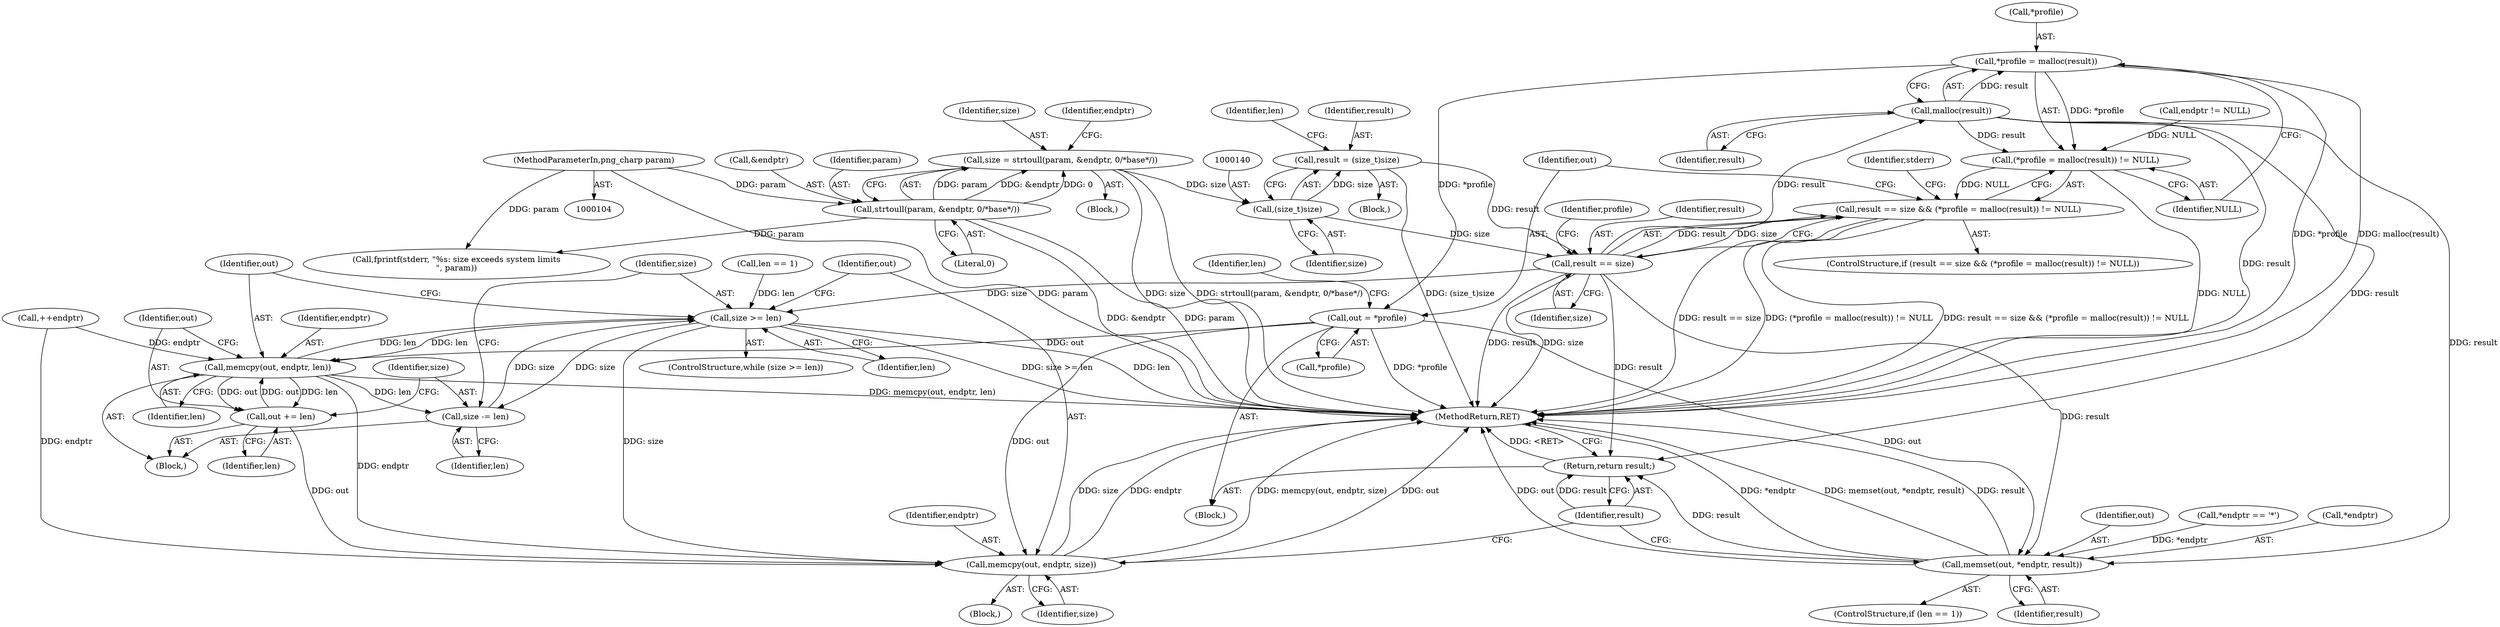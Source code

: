 digraph "0_Android_9d4853418ab2f754c2b63e091c29c5529b8b86ca_17@API" {
"1000155" [label="(Call,*profile = malloc(result))"];
"1000158" [label="(Call,malloc(result))"];
"1000151" [label="(Call,result == size)"];
"1000137" [label="(Call,result = (size_t)size)"];
"1000139" [label="(Call,(size_t)size)"];
"1000113" [label="(Call,size = strtoull(param, &endptr, 0/*base*/))"];
"1000115" [label="(Call,strtoull(param, &endptr, 0/*base*/))"];
"1000105" [label="(MethodParameterIn,png_charp param)"];
"1000154" [label="(Call,(*profile = malloc(result)) != NULL)"];
"1000150" [label="(Call,result == size && (*profile = malloc(result)) != NULL)"];
"1000163" [label="(Call,out = *profile)"];
"1000171" [label="(Call,memset(out, *endptr, result))"];
"1000197" [label="(Return,return result;)"];
"1000183" [label="(Call,memcpy(out, endptr, len))"];
"1000179" [label="(Call,size >= len)"];
"1000190" [label="(Call,size -= len)"];
"1000193" [label="(Call,memcpy(out, endptr, size))"];
"1000187" [label="(Call,out += len)"];
"1000180" [label="(Identifier,size)"];
"1000157" [label="(Identifier,profile)"];
"1000114" [label="(Identifier,size)"];
"1000201" [label="(Call,fprintf(stderr, \"%s: size exceeds system limits\n\", param))"];
"1000137" [label="(Call,result = (size_t)size)"];
"1000160" [label="(Identifier,NULL)"];
"1000169" [label="(Identifier,len)"];
"1000186" [label="(Identifier,len)"];
"1000184" [label="(Identifier,out)"];
"1000134" [label="(Call,++endptr)"];
"1000179" [label="(Call,size >= len)"];
"1000151" [label="(Call,result == size)"];
"1000167" [label="(ControlStructure,if (len == 1))"];
"1000172" [label="(Identifier,out)"];
"1000123" [label="(Identifier,endptr)"];
"1000113" [label="(Call,size = strtoull(param, &endptr, 0/*base*/))"];
"1000125" [label="(Call,*endptr == '*')"];
"1000117" [label="(Call,&endptr)"];
"1000107" [label="(Block,)"];
"1000193" [label="(Call,memcpy(out, endptr, size))"];
"1000165" [label="(Call,*profile)"];
"1000116" [label="(Identifier,param)"];
"1000178" [label="(ControlStructure,while (size >= len))"];
"1000161" [label="(Block,)"];
"1000144" [label="(Identifier,len)"];
"1000181" [label="(Identifier,len)"];
"1000115" [label="(Call,strtoull(param, &endptr, 0/*base*/))"];
"1000188" [label="(Identifier,out)"];
"1000177" [label="(Block,)"];
"1000191" [label="(Identifier,size)"];
"1000196" [label="(Identifier,size)"];
"1000189" [label="(Identifier,len)"];
"1000209" [label="(MethodReturn,RET)"];
"1000187" [label="(Call,out += len)"];
"1000198" [label="(Identifier,result)"];
"1000195" [label="(Identifier,endptr)"];
"1000164" [label="(Identifier,out)"];
"1000163" [label="(Call,out = *profile)"];
"1000159" [label="(Identifier,result)"];
"1000152" [label="(Identifier,result)"];
"1000156" [label="(Call,*profile)"];
"1000185" [label="(Identifier,endptr)"];
"1000175" [label="(Identifier,result)"];
"1000194" [label="(Identifier,out)"];
"1000150" [label="(Call,result == size && (*profile = malloc(result)) != NULL)"];
"1000173" [label="(Call,*endptr)"];
"1000192" [label="(Identifier,len)"];
"1000158" [label="(Call,malloc(result))"];
"1000141" [label="(Identifier,size)"];
"1000197" [label="(Return,return result;)"];
"1000182" [label="(Block,)"];
"1000139" [label="(Call,(size_t)size)"];
"1000153" [label="(Identifier,size)"];
"1000202" [label="(Identifier,stderr)"];
"1000171" [label="(Call,memset(out, *endptr, result))"];
"1000119" [label="(Literal,0)"];
"1000129" [label="(Block,)"];
"1000183" [label="(Call,memcpy(out, endptr, len))"];
"1000155" [label="(Call,*profile = malloc(result))"];
"1000149" [label="(ControlStructure,if (result == size && (*profile = malloc(result)) != NULL))"];
"1000122" [label="(Call,endptr != NULL)"];
"1000190" [label="(Call,size -= len)"];
"1000168" [label="(Call,len == 1)"];
"1000138" [label="(Identifier,result)"];
"1000105" [label="(MethodParameterIn,png_charp param)"];
"1000154" [label="(Call,(*profile = malloc(result)) != NULL)"];
"1000155" -> "1000154"  [label="AST: "];
"1000155" -> "1000158"  [label="CFG: "];
"1000156" -> "1000155"  [label="AST: "];
"1000158" -> "1000155"  [label="AST: "];
"1000160" -> "1000155"  [label="CFG: "];
"1000155" -> "1000209"  [label="DDG: *profile"];
"1000155" -> "1000209"  [label="DDG: malloc(result)"];
"1000155" -> "1000154"  [label="DDG: *profile"];
"1000158" -> "1000155"  [label="DDG: result"];
"1000155" -> "1000163"  [label="DDG: *profile"];
"1000158" -> "1000159"  [label="CFG: "];
"1000159" -> "1000158"  [label="AST: "];
"1000158" -> "1000209"  [label="DDG: result"];
"1000158" -> "1000154"  [label="DDG: result"];
"1000151" -> "1000158"  [label="DDG: result"];
"1000158" -> "1000171"  [label="DDG: result"];
"1000158" -> "1000197"  [label="DDG: result"];
"1000151" -> "1000150"  [label="AST: "];
"1000151" -> "1000153"  [label="CFG: "];
"1000152" -> "1000151"  [label="AST: "];
"1000153" -> "1000151"  [label="AST: "];
"1000157" -> "1000151"  [label="CFG: "];
"1000150" -> "1000151"  [label="CFG: "];
"1000151" -> "1000209"  [label="DDG: size"];
"1000151" -> "1000209"  [label="DDG: result"];
"1000151" -> "1000150"  [label="DDG: result"];
"1000151" -> "1000150"  [label="DDG: size"];
"1000137" -> "1000151"  [label="DDG: result"];
"1000139" -> "1000151"  [label="DDG: size"];
"1000151" -> "1000171"  [label="DDG: result"];
"1000151" -> "1000179"  [label="DDG: size"];
"1000151" -> "1000197"  [label="DDG: result"];
"1000137" -> "1000129"  [label="AST: "];
"1000137" -> "1000139"  [label="CFG: "];
"1000138" -> "1000137"  [label="AST: "];
"1000139" -> "1000137"  [label="AST: "];
"1000144" -> "1000137"  [label="CFG: "];
"1000137" -> "1000209"  [label="DDG: (size_t)size"];
"1000139" -> "1000137"  [label="DDG: size"];
"1000139" -> "1000141"  [label="CFG: "];
"1000140" -> "1000139"  [label="AST: "];
"1000141" -> "1000139"  [label="AST: "];
"1000113" -> "1000139"  [label="DDG: size"];
"1000113" -> "1000107"  [label="AST: "];
"1000113" -> "1000115"  [label="CFG: "];
"1000114" -> "1000113"  [label="AST: "];
"1000115" -> "1000113"  [label="AST: "];
"1000123" -> "1000113"  [label="CFG: "];
"1000113" -> "1000209"  [label="DDG: size"];
"1000113" -> "1000209"  [label="DDG: strtoull(param, &endptr, 0/*base*/)"];
"1000115" -> "1000113"  [label="DDG: param"];
"1000115" -> "1000113"  [label="DDG: &endptr"];
"1000115" -> "1000113"  [label="DDG: 0"];
"1000115" -> "1000119"  [label="CFG: "];
"1000116" -> "1000115"  [label="AST: "];
"1000117" -> "1000115"  [label="AST: "];
"1000119" -> "1000115"  [label="AST: "];
"1000115" -> "1000209"  [label="DDG: &endptr"];
"1000115" -> "1000209"  [label="DDG: param"];
"1000105" -> "1000115"  [label="DDG: param"];
"1000115" -> "1000201"  [label="DDG: param"];
"1000105" -> "1000104"  [label="AST: "];
"1000105" -> "1000209"  [label="DDG: param"];
"1000105" -> "1000201"  [label="DDG: param"];
"1000154" -> "1000150"  [label="AST: "];
"1000154" -> "1000160"  [label="CFG: "];
"1000160" -> "1000154"  [label="AST: "];
"1000150" -> "1000154"  [label="CFG: "];
"1000154" -> "1000209"  [label="DDG: NULL"];
"1000154" -> "1000150"  [label="DDG: NULL"];
"1000122" -> "1000154"  [label="DDG: NULL"];
"1000150" -> "1000149"  [label="AST: "];
"1000164" -> "1000150"  [label="CFG: "];
"1000202" -> "1000150"  [label="CFG: "];
"1000150" -> "1000209"  [label="DDG: result == size"];
"1000150" -> "1000209"  [label="DDG: (*profile = malloc(result)) != NULL"];
"1000150" -> "1000209"  [label="DDG: result == size && (*profile = malloc(result)) != NULL"];
"1000163" -> "1000161"  [label="AST: "];
"1000163" -> "1000165"  [label="CFG: "];
"1000164" -> "1000163"  [label="AST: "];
"1000165" -> "1000163"  [label="AST: "];
"1000169" -> "1000163"  [label="CFG: "];
"1000163" -> "1000209"  [label="DDG: *profile"];
"1000163" -> "1000171"  [label="DDG: out"];
"1000163" -> "1000183"  [label="DDG: out"];
"1000163" -> "1000193"  [label="DDG: out"];
"1000171" -> "1000167"  [label="AST: "];
"1000171" -> "1000175"  [label="CFG: "];
"1000172" -> "1000171"  [label="AST: "];
"1000173" -> "1000171"  [label="AST: "];
"1000175" -> "1000171"  [label="AST: "];
"1000198" -> "1000171"  [label="CFG: "];
"1000171" -> "1000209"  [label="DDG: out"];
"1000171" -> "1000209"  [label="DDG: *endptr"];
"1000171" -> "1000209"  [label="DDG: memset(out, *endptr, result)"];
"1000171" -> "1000209"  [label="DDG: result"];
"1000125" -> "1000171"  [label="DDG: *endptr"];
"1000171" -> "1000197"  [label="DDG: result"];
"1000197" -> "1000161"  [label="AST: "];
"1000197" -> "1000198"  [label="CFG: "];
"1000198" -> "1000197"  [label="AST: "];
"1000209" -> "1000197"  [label="CFG: "];
"1000197" -> "1000209"  [label="DDG: <RET>"];
"1000198" -> "1000197"  [label="DDG: result"];
"1000183" -> "1000182"  [label="AST: "];
"1000183" -> "1000186"  [label="CFG: "];
"1000184" -> "1000183"  [label="AST: "];
"1000185" -> "1000183"  [label="AST: "];
"1000186" -> "1000183"  [label="AST: "];
"1000188" -> "1000183"  [label="CFG: "];
"1000183" -> "1000209"  [label="DDG: memcpy(out, endptr, len)"];
"1000183" -> "1000179"  [label="DDG: len"];
"1000187" -> "1000183"  [label="DDG: out"];
"1000134" -> "1000183"  [label="DDG: endptr"];
"1000179" -> "1000183"  [label="DDG: len"];
"1000183" -> "1000187"  [label="DDG: len"];
"1000183" -> "1000187"  [label="DDG: out"];
"1000183" -> "1000190"  [label="DDG: len"];
"1000183" -> "1000193"  [label="DDG: endptr"];
"1000179" -> "1000178"  [label="AST: "];
"1000179" -> "1000181"  [label="CFG: "];
"1000180" -> "1000179"  [label="AST: "];
"1000181" -> "1000179"  [label="AST: "];
"1000184" -> "1000179"  [label="CFG: "];
"1000194" -> "1000179"  [label="CFG: "];
"1000179" -> "1000209"  [label="DDG: size >= len"];
"1000179" -> "1000209"  [label="DDG: len"];
"1000190" -> "1000179"  [label="DDG: size"];
"1000168" -> "1000179"  [label="DDG: len"];
"1000179" -> "1000190"  [label="DDG: size"];
"1000179" -> "1000193"  [label="DDG: size"];
"1000190" -> "1000182"  [label="AST: "];
"1000190" -> "1000192"  [label="CFG: "];
"1000191" -> "1000190"  [label="AST: "];
"1000192" -> "1000190"  [label="AST: "];
"1000180" -> "1000190"  [label="CFG: "];
"1000193" -> "1000177"  [label="AST: "];
"1000193" -> "1000196"  [label="CFG: "];
"1000194" -> "1000193"  [label="AST: "];
"1000195" -> "1000193"  [label="AST: "];
"1000196" -> "1000193"  [label="AST: "];
"1000198" -> "1000193"  [label="CFG: "];
"1000193" -> "1000209"  [label="DDG: out"];
"1000193" -> "1000209"  [label="DDG: endptr"];
"1000193" -> "1000209"  [label="DDG: memcpy(out, endptr, size)"];
"1000193" -> "1000209"  [label="DDG: size"];
"1000187" -> "1000193"  [label="DDG: out"];
"1000134" -> "1000193"  [label="DDG: endptr"];
"1000187" -> "1000182"  [label="AST: "];
"1000187" -> "1000189"  [label="CFG: "];
"1000188" -> "1000187"  [label="AST: "];
"1000189" -> "1000187"  [label="AST: "];
"1000191" -> "1000187"  [label="CFG: "];
}
